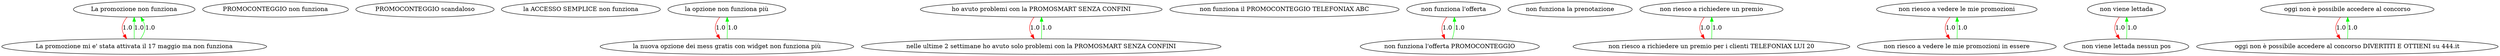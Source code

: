 digraph rawGraph {
"La promozione non funziona";"La promozione mi e' stata attivata il 17 maggio ma non funziona";"PROMOCONTEGGIO non funziona";"PROMOCONTEGGIO scandaloso";"la ACCESSO SEMPLICE non funziona";"la opzione non funziona più";"la nuova opzione dei mess gratis con widget non funziona più";"ho avuto problemi con la PROMOSMART SENZA CONFINI";"nelle ultime 2 settimane ho avuto solo problemi con la PROMOSMART SENZA CONFINI";"non funziona il PROMOCONTEGGIO TELEFONIAX ABC";"non funziona l'offerta";"non funziona l'offerta PROMOCONTEGGIO";"non funziona la prenotazione";"non riesco a richiedere un premio";"non riesco a richiedere un premio per i clienti TELEFONIAX LUI 20";"non riesco a vedere le mie promozioni";"non riesco a vedere le mie promozioni in essere";"non viene lettada";"non viene lettada nessun pos";"oggi non è possibile accedere al concorso";"oggi non è possibile accedere al concorso DIVERTITI E OTTIENI su 444.it";"La promozione mi e' stata attivata il 17 maggio ma non funziona" -> "La promozione non funziona" [label=1.0] [color=green]
"La promozione mi e' stata attivata il 17 maggio ma non funziona" -> "La promozione non funziona" [label=1.0] [color=green]
"La promozione non funziona" -> "La promozione mi e' stata attivata il 17 maggio ma non funziona" [label=1.0] [color=red]
"la nuova opzione dei mess gratis con widget non funziona più" -> "la opzione non funziona più" [label=1.0] [color=green]
"la opzione non funziona più" -> "la nuova opzione dei mess gratis con widget non funziona più" [label=1.0] [color=red]
"nelle ultime 2 settimane ho avuto solo problemi con la PROMOSMART SENZA CONFINI" -> "ho avuto problemi con la PROMOSMART SENZA CONFINI" [label=1.0] [color=green]
"ho avuto problemi con la PROMOSMART SENZA CONFINI" -> "nelle ultime 2 settimane ho avuto solo problemi con la PROMOSMART SENZA CONFINI" [label=1.0] [color=red]
"non funziona l'offerta PROMOCONTEGGIO" -> "non funziona l'offerta" [label=1.0] [color=green]
"non funziona l'offerta" -> "non funziona l'offerta PROMOCONTEGGIO" [label=1.0] [color=red]
"non riesco a richiedere un premio per i clienti TELEFONIAX LUI 20" -> "non riesco a richiedere un premio" [label=1.0] [color=green]
"non riesco a richiedere un premio" -> "non riesco a richiedere un premio per i clienti TELEFONIAX LUI 20" [label=1.0] [color=red]
"non riesco a vedere le mie promozioni in essere" -> "non riesco a vedere le mie promozioni" [label=1.0] [color=green]
"non riesco a vedere le mie promozioni" -> "non riesco a vedere le mie promozioni in essere" [label=1.0] [color=red]
"non viene lettada nessun pos" -> "non viene lettada" [label=1.0] [color=green]
"non viene lettada" -> "non viene lettada nessun pos" [label=1.0] [color=red]
"oggi non è possibile accedere al concorso DIVERTITI E OTTIENI su 444.it" -> "oggi non è possibile accedere al concorso" [label=1.0] [color=green]
"oggi non è possibile accedere al concorso" -> "oggi non è possibile accedere al concorso DIVERTITI E OTTIENI su 444.it" [label=1.0] [color=red]
}